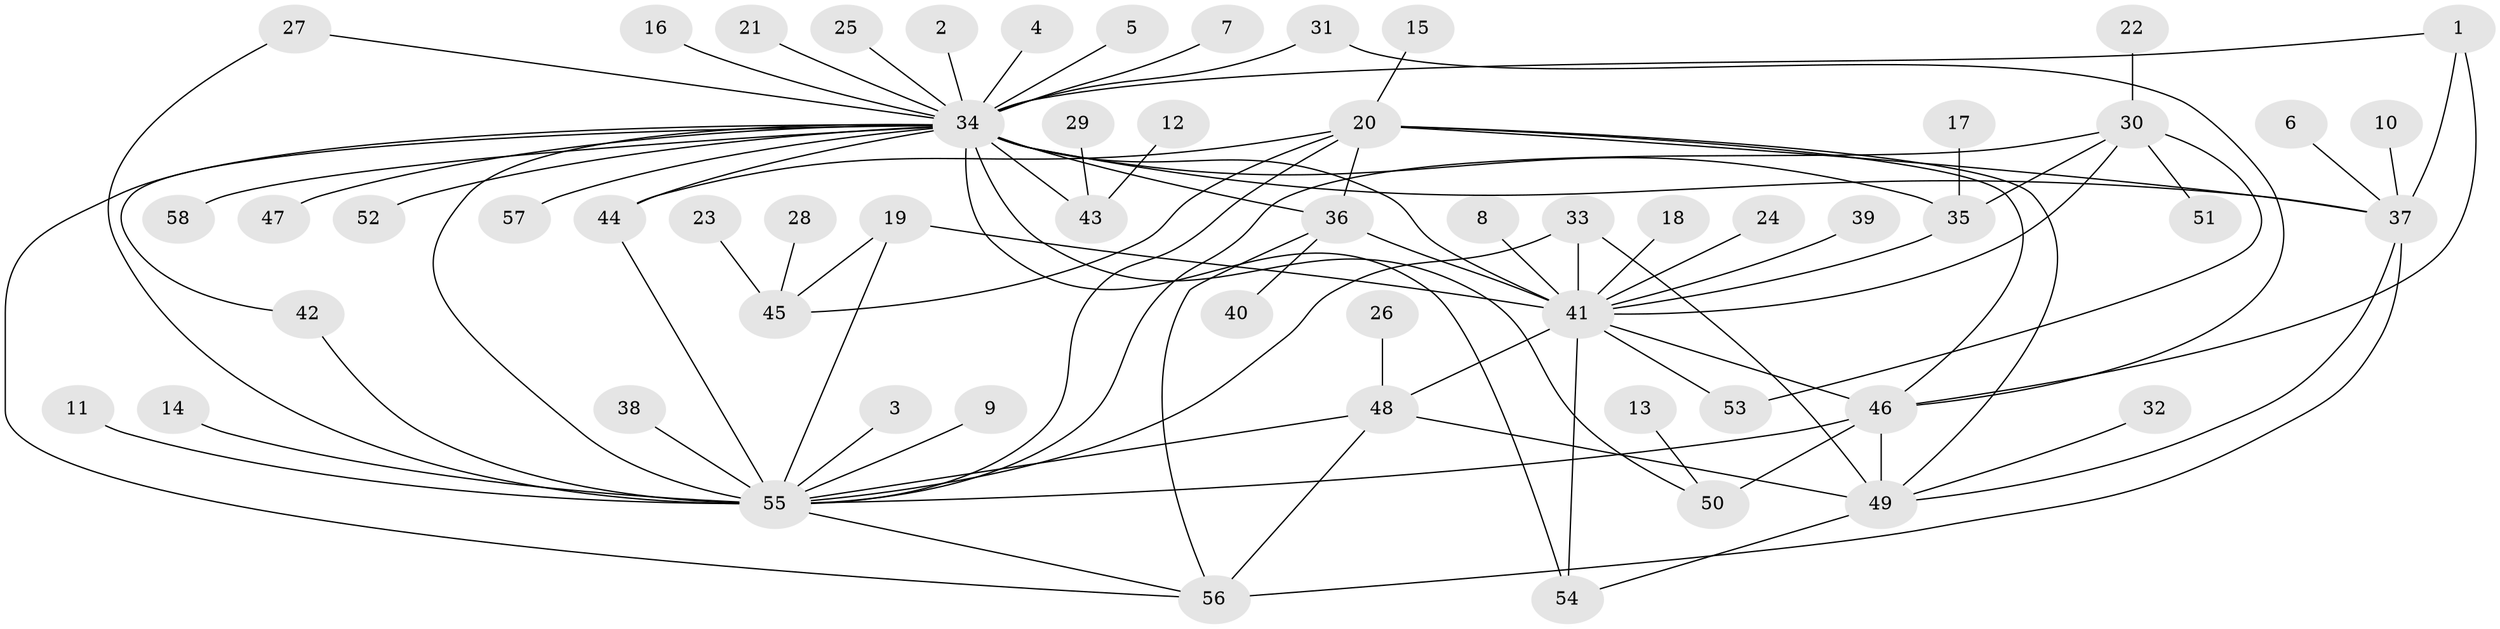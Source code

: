 // original degree distribution, {3: 0.10344827586206896, 31: 0.008620689655172414, 6: 0.04310344827586207, 22: 0.008620689655172414, 4: 0.04310344827586207, 1: 0.5, 12: 0.017241379310344827, 8: 0.02586206896551724, 2: 0.1810344827586207, 7: 0.017241379310344827, 5: 0.04310344827586207, 10: 0.008620689655172414}
// Generated by graph-tools (version 1.1) at 2025/49/03/09/25 03:49:53]
// undirected, 58 vertices, 88 edges
graph export_dot {
graph [start="1"]
  node [color=gray90,style=filled];
  1;
  2;
  3;
  4;
  5;
  6;
  7;
  8;
  9;
  10;
  11;
  12;
  13;
  14;
  15;
  16;
  17;
  18;
  19;
  20;
  21;
  22;
  23;
  24;
  25;
  26;
  27;
  28;
  29;
  30;
  31;
  32;
  33;
  34;
  35;
  36;
  37;
  38;
  39;
  40;
  41;
  42;
  43;
  44;
  45;
  46;
  47;
  48;
  49;
  50;
  51;
  52;
  53;
  54;
  55;
  56;
  57;
  58;
  1 -- 34 [weight=1.0];
  1 -- 37 [weight=1.0];
  1 -- 46 [weight=1.0];
  2 -- 34 [weight=1.0];
  3 -- 55 [weight=1.0];
  4 -- 34 [weight=1.0];
  5 -- 34 [weight=1.0];
  6 -- 37 [weight=1.0];
  7 -- 34 [weight=1.0];
  8 -- 41 [weight=1.0];
  9 -- 55 [weight=1.0];
  10 -- 37 [weight=1.0];
  11 -- 55 [weight=1.0];
  12 -- 43 [weight=1.0];
  13 -- 50 [weight=1.0];
  14 -- 55 [weight=1.0];
  15 -- 20 [weight=1.0];
  16 -- 34 [weight=1.0];
  17 -- 35 [weight=1.0];
  18 -- 41 [weight=1.0];
  19 -- 41 [weight=1.0];
  19 -- 45 [weight=1.0];
  19 -- 55 [weight=1.0];
  20 -- 36 [weight=1.0];
  20 -- 37 [weight=1.0];
  20 -- 44 [weight=1.0];
  20 -- 45 [weight=1.0];
  20 -- 46 [weight=1.0];
  20 -- 49 [weight=1.0];
  20 -- 55 [weight=1.0];
  21 -- 34 [weight=1.0];
  22 -- 30 [weight=1.0];
  23 -- 45 [weight=1.0];
  24 -- 41 [weight=1.0];
  25 -- 34 [weight=1.0];
  26 -- 48 [weight=1.0];
  27 -- 34 [weight=1.0];
  27 -- 55 [weight=1.0];
  28 -- 45 [weight=1.0];
  29 -- 43 [weight=1.0];
  30 -- 35 [weight=1.0];
  30 -- 41 [weight=1.0];
  30 -- 51 [weight=1.0];
  30 -- 53 [weight=1.0];
  30 -- 55 [weight=1.0];
  31 -- 34 [weight=1.0];
  31 -- 46 [weight=1.0];
  32 -- 49 [weight=1.0];
  33 -- 41 [weight=1.0];
  33 -- 49 [weight=1.0];
  33 -- 55 [weight=1.0];
  34 -- 35 [weight=1.0];
  34 -- 36 [weight=1.0];
  34 -- 37 [weight=2.0];
  34 -- 41 [weight=4.0];
  34 -- 42 [weight=1.0];
  34 -- 43 [weight=2.0];
  34 -- 44 [weight=2.0];
  34 -- 47 [weight=1.0];
  34 -- 50 [weight=1.0];
  34 -- 52 [weight=1.0];
  34 -- 54 [weight=1.0];
  34 -- 55 [weight=3.0];
  34 -- 56 [weight=1.0];
  34 -- 57 [weight=1.0];
  34 -- 58 [weight=1.0];
  35 -- 41 [weight=1.0];
  36 -- 40 [weight=1.0];
  36 -- 41 [weight=2.0];
  36 -- 56 [weight=1.0];
  37 -- 49 [weight=1.0];
  37 -- 56 [weight=1.0];
  38 -- 55 [weight=1.0];
  39 -- 41 [weight=1.0];
  41 -- 46 [weight=1.0];
  41 -- 48 [weight=1.0];
  41 -- 53 [weight=1.0];
  41 -- 54 [weight=1.0];
  42 -- 55 [weight=1.0];
  44 -- 55 [weight=2.0];
  46 -- 49 [weight=1.0];
  46 -- 50 [weight=2.0];
  46 -- 55 [weight=2.0];
  48 -- 49 [weight=1.0];
  48 -- 55 [weight=1.0];
  48 -- 56 [weight=1.0];
  49 -- 54 [weight=1.0];
  55 -- 56 [weight=1.0];
}
